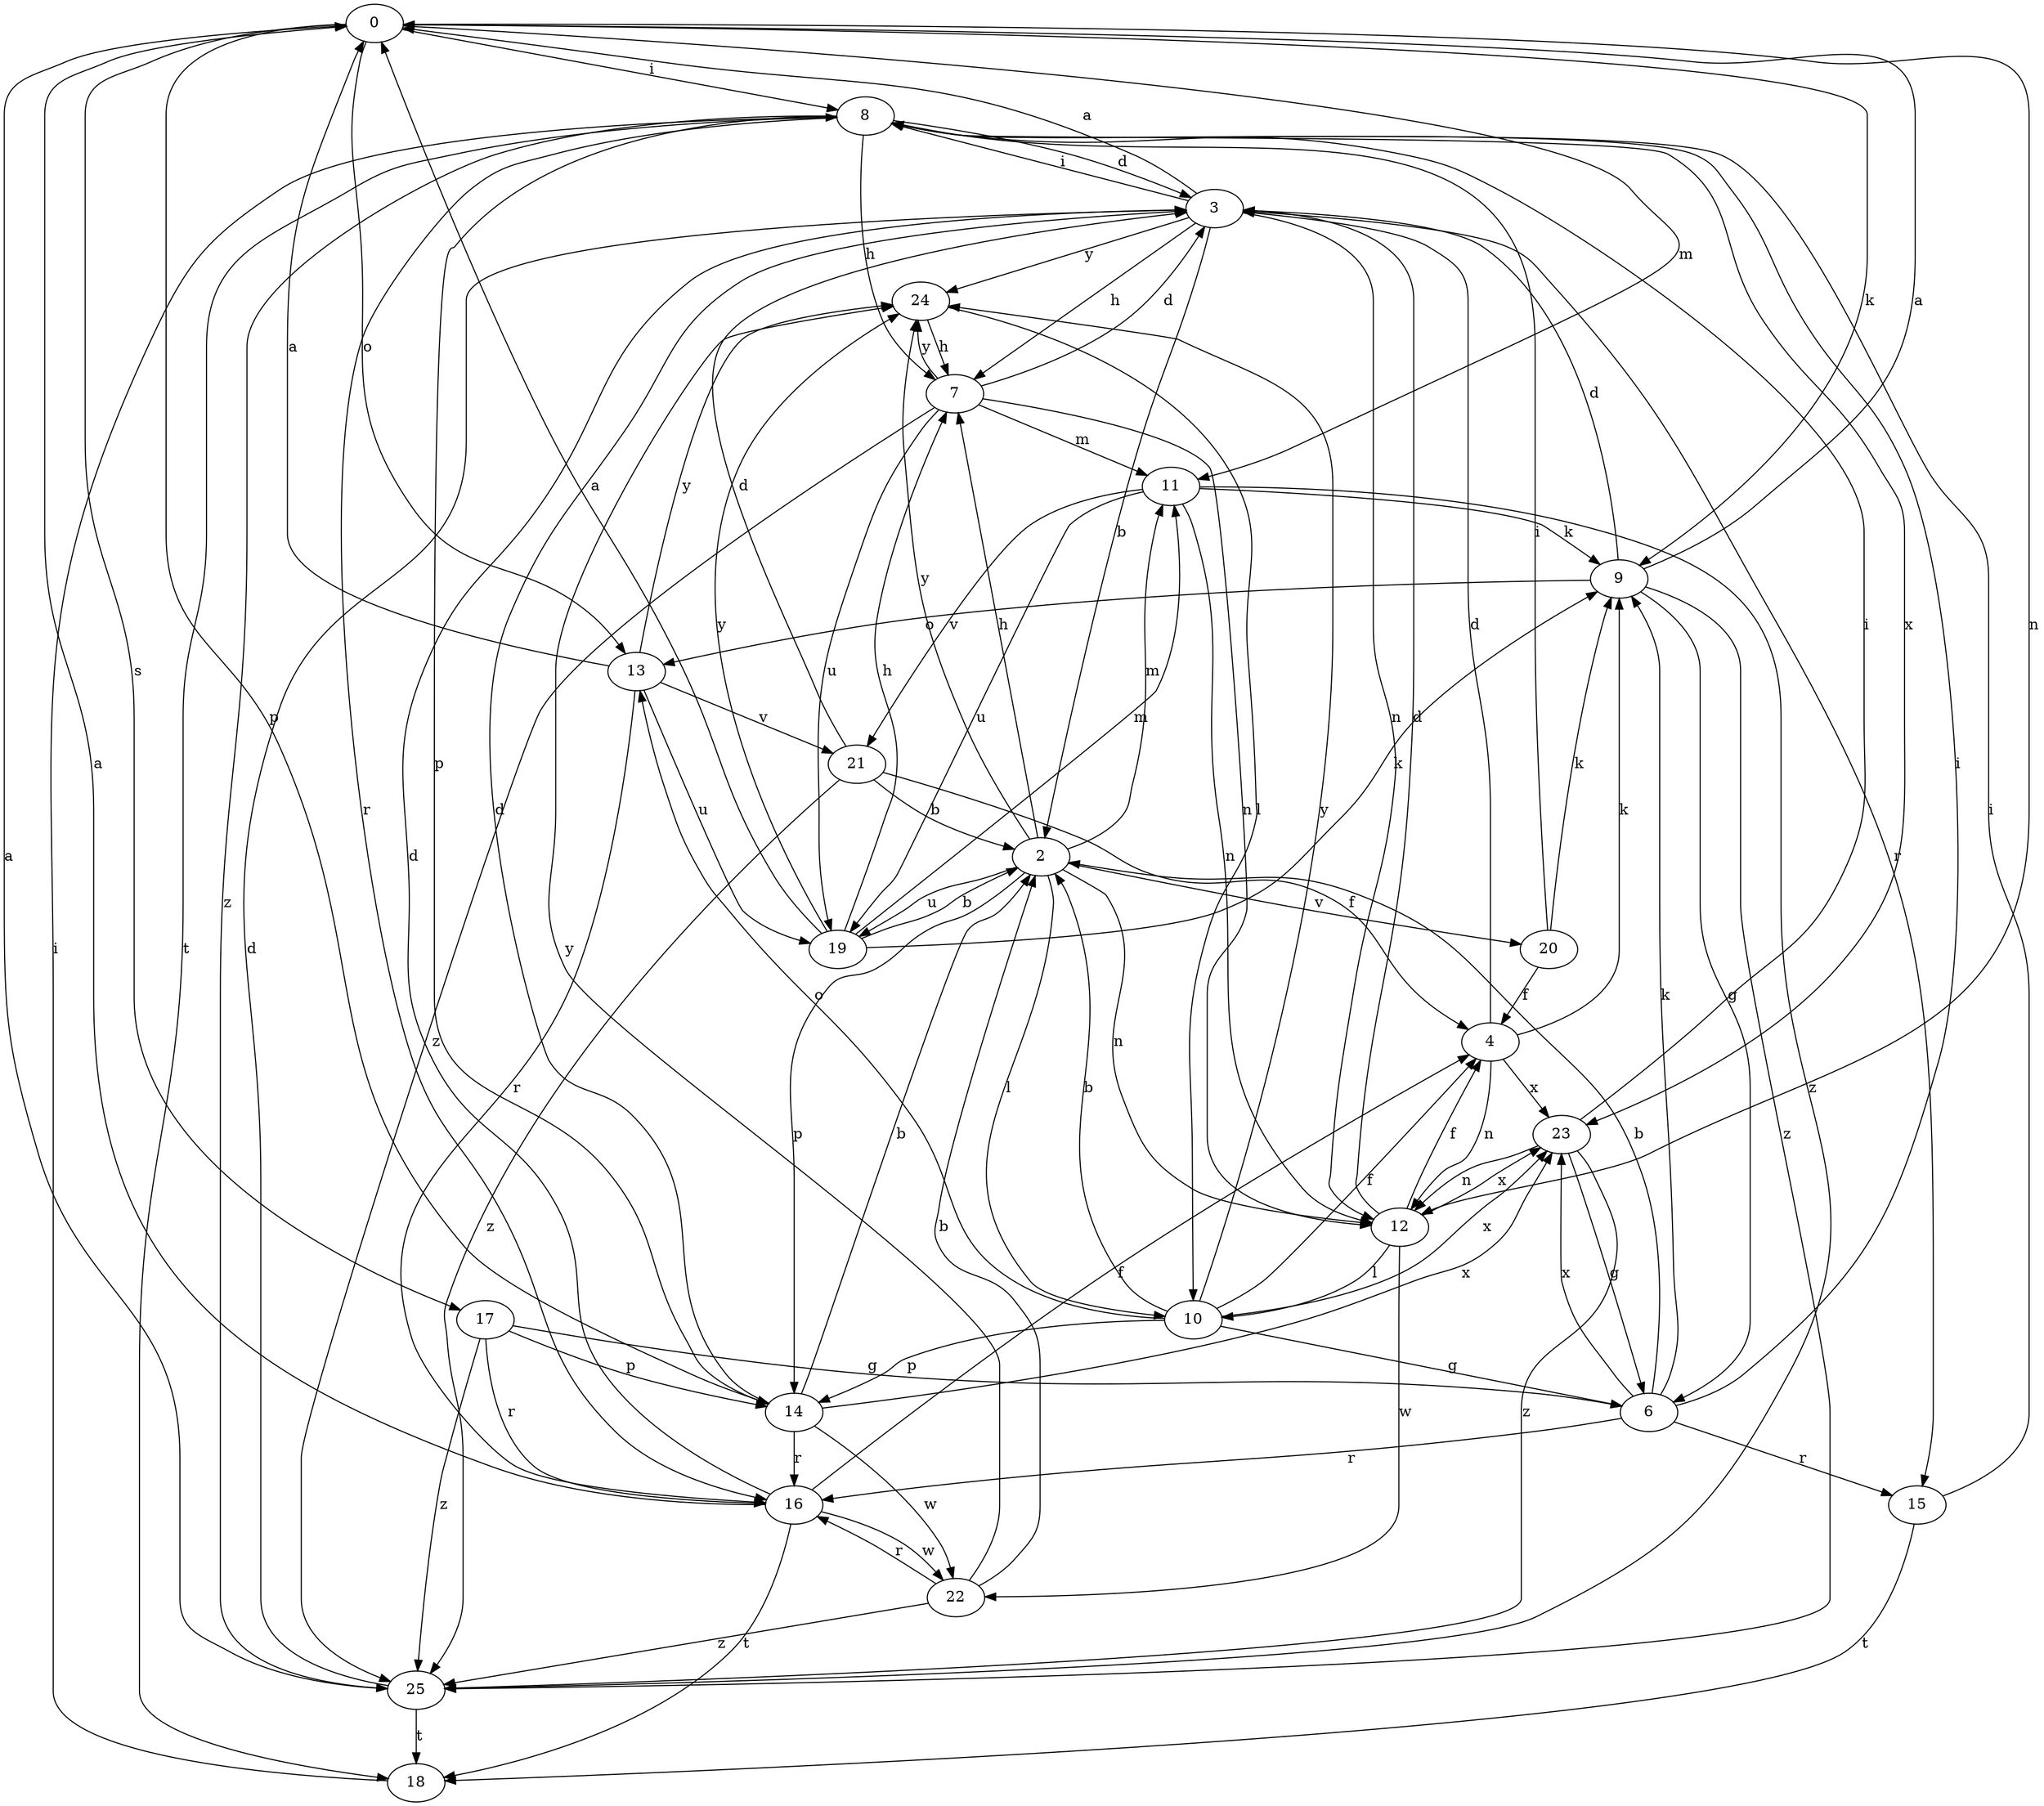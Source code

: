 strict digraph  {
0;
2;
3;
4;
6;
7;
8;
9;
10;
11;
12;
13;
14;
15;
16;
17;
18;
19;
20;
21;
22;
23;
24;
25;
0 -> 8  [label=i];
0 -> 9  [label=k];
0 -> 11  [label=m];
0 -> 12  [label=n];
0 -> 13  [label=o];
0 -> 14  [label=p];
0 -> 17  [label=s];
2 -> 7  [label=h];
2 -> 10  [label=l];
2 -> 11  [label=m];
2 -> 12  [label=n];
2 -> 14  [label=p];
2 -> 19  [label=u];
2 -> 20  [label=v];
2 -> 24  [label=y];
3 -> 0  [label=a];
3 -> 2  [label=b];
3 -> 7  [label=h];
3 -> 8  [label=i];
3 -> 12  [label=n];
3 -> 15  [label=r];
3 -> 24  [label=y];
4 -> 3  [label=d];
4 -> 9  [label=k];
4 -> 12  [label=n];
4 -> 23  [label=x];
6 -> 2  [label=b];
6 -> 8  [label=i];
6 -> 9  [label=k];
6 -> 15  [label=r];
6 -> 16  [label=r];
6 -> 23  [label=x];
7 -> 3  [label=d];
7 -> 11  [label=m];
7 -> 12  [label=n];
7 -> 19  [label=u];
7 -> 24  [label=y];
7 -> 25  [label=z];
8 -> 3  [label=d];
8 -> 7  [label=h];
8 -> 14  [label=p];
8 -> 16  [label=r];
8 -> 18  [label=t];
8 -> 23  [label=x];
8 -> 25  [label=z];
9 -> 0  [label=a];
9 -> 3  [label=d];
9 -> 6  [label=g];
9 -> 13  [label=o];
9 -> 25  [label=z];
10 -> 2  [label=b];
10 -> 4  [label=f];
10 -> 6  [label=g];
10 -> 13  [label=o];
10 -> 14  [label=p];
10 -> 23  [label=x];
10 -> 24  [label=y];
11 -> 9  [label=k];
11 -> 12  [label=n];
11 -> 19  [label=u];
11 -> 21  [label=v];
11 -> 25  [label=z];
12 -> 3  [label=d];
12 -> 4  [label=f];
12 -> 10  [label=l];
12 -> 22  [label=w];
12 -> 23  [label=x];
13 -> 0  [label=a];
13 -> 16  [label=r];
13 -> 19  [label=u];
13 -> 21  [label=v];
13 -> 24  [label=y];
14 -> 2  [label=b];
14 -> 3  [label=d];
14 -> 16  [label=r];
14 -> 22  [label=w];
14 -> 23  [label=x];
15 -> 8  [label=i];
15 -> 18  [label=t];
16 -> 0  [label=a];
16 -> 3  [label=d];
16 -> 4  [label=f];
16 -> 18  [label=t];
16 -> 22  [label=w];
17 -> 6  [label=g];
17 -> 14  [label=p];
17 -> 16  [label=r];
17 -> 25  [label=z];
18 -> 8  [label=i];
19 -> 0  [label=a];
19 -> 2  [label=b];
19 -> 7  [label=h];
19 -> 9  [label=k];
19 -> 11  [label=m];
19 -> 24  [label=y];
20 -> 4  [label=f];
20 -> 8  [label=i];
20 -> 9  [label=k];
21 -> 2  [label=b];
21 -> 3  [label=d];
21 -> 4  [label=f];
21 -> 25  [label=z];
22 -> 2  [label=b];
22 -> 16  [label=r];
22 -> 24  [label=y];
22 -> 25  [label=z];
23 -> 6  [label=g];
23 -> 8  [label=i];
23 -> 12  [label=n];
23 -> 25  [label=z];
24 -> 7  [label=h];
24 -> 10  [label=l];
25 -> 0  [label=a];
25 -> 3  [label=d];
25 -> 18  [label=t];
}

